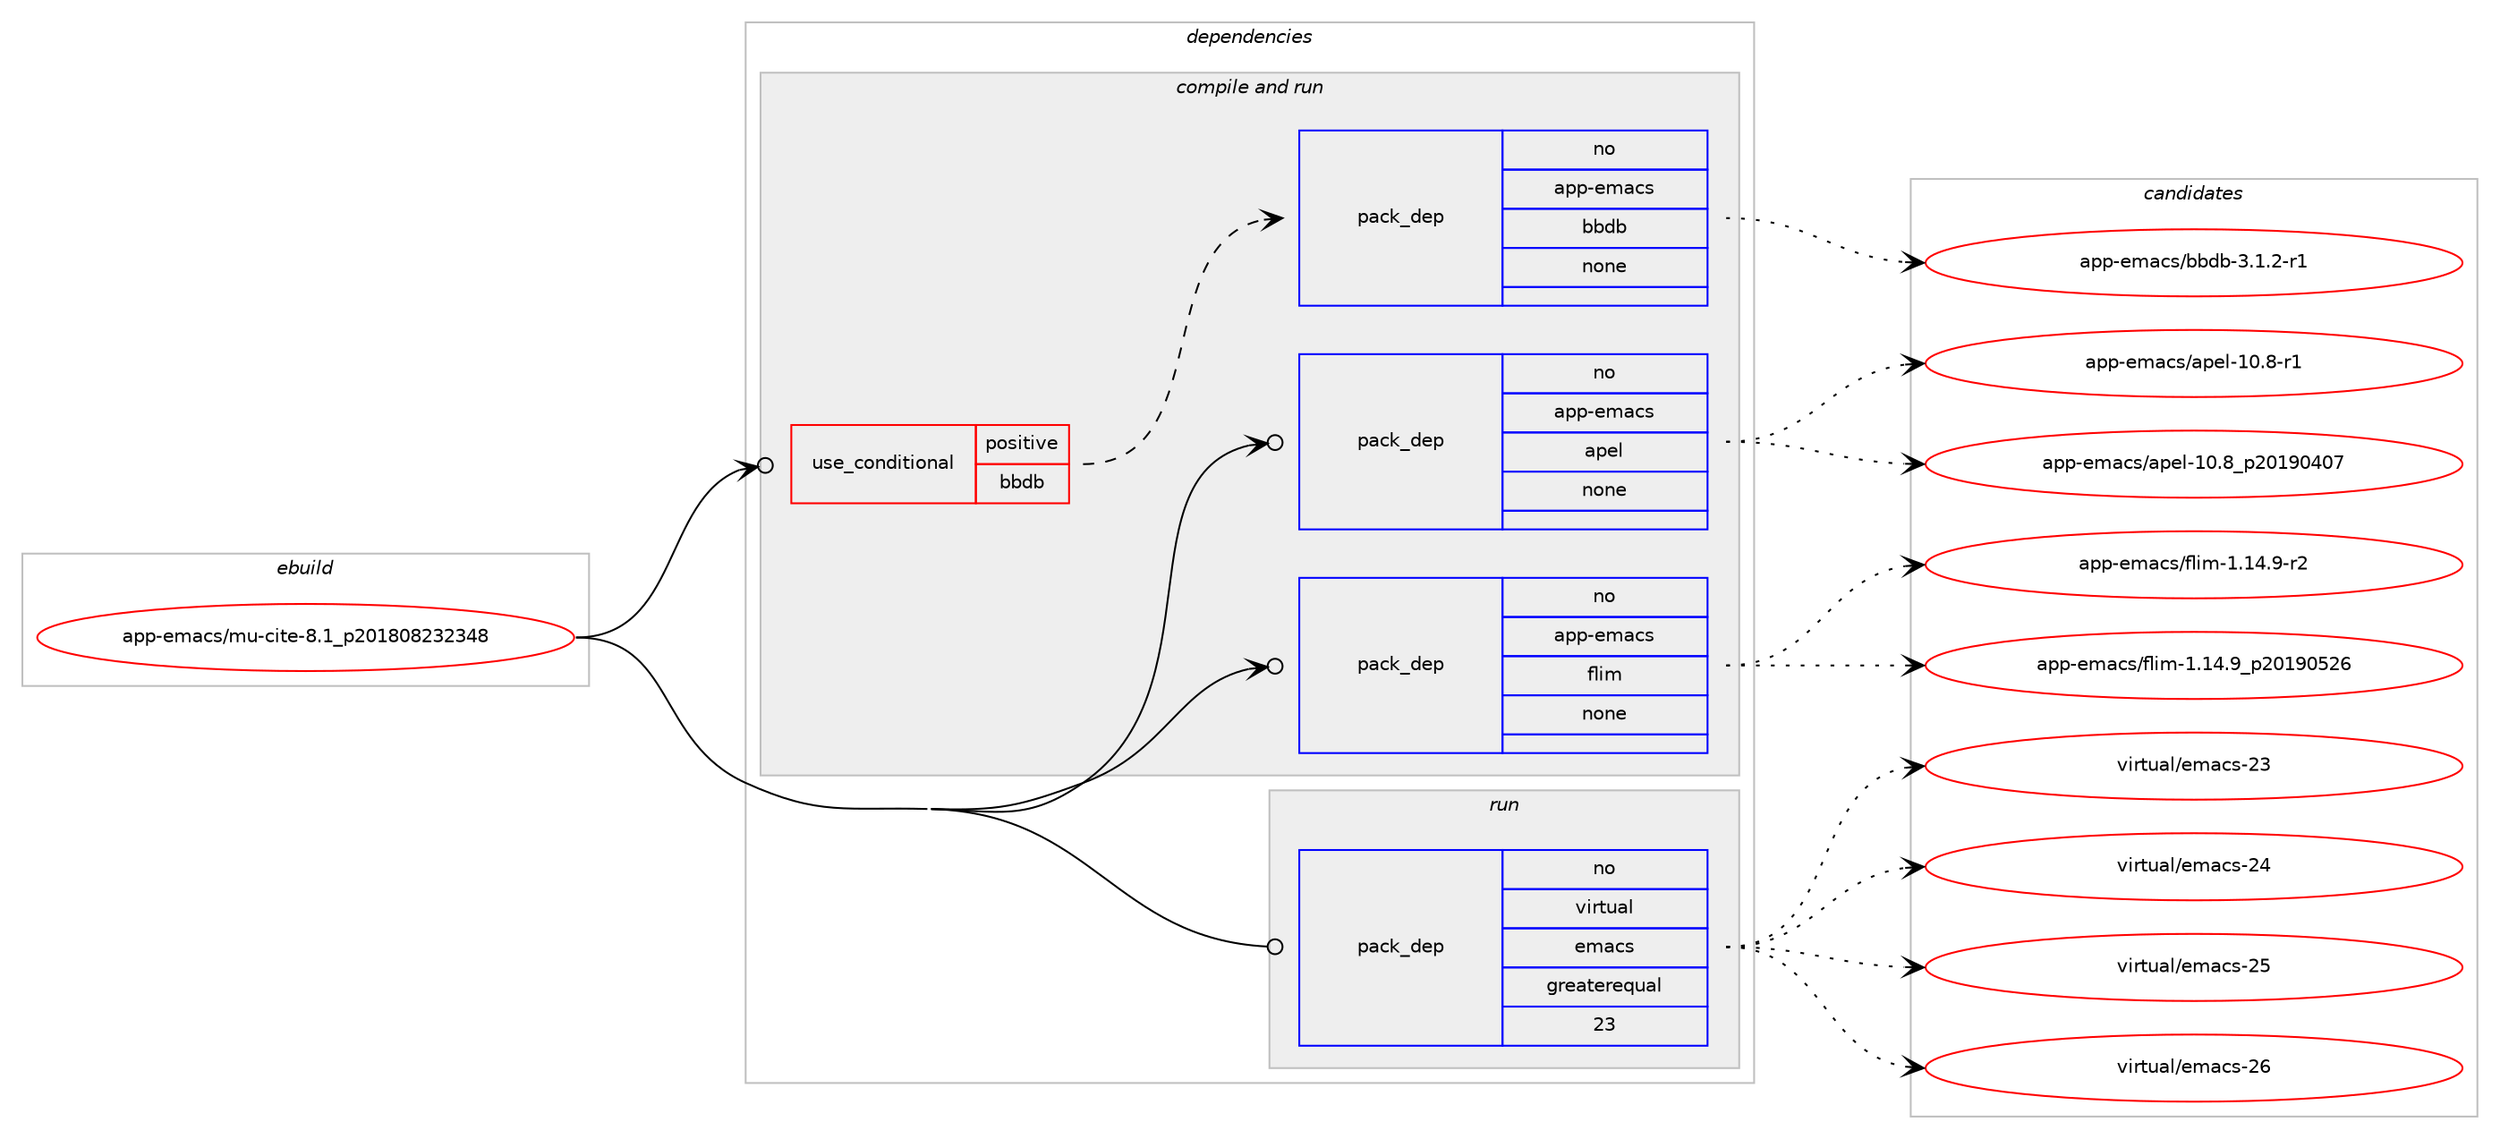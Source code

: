 digraph prolog {

# *************
# Graph options
# *************

newrank=true;
concentrate=true;
compound=true;
graph [rankdir=LR,fontname=Helvetica,fontsize=10,ranksep=1.5];#, ranksep=2.5, nodesep=0.2];
edge  [arrowhead=vee];
node  [fontname=Helvetica,fontsize=10];

# **********
# The ebuild
# **********

subgraph cluster_leftcol {
color=gray;
rank=same;
label=<<i>ebuild</i>>;
id [label="app-emacs/mu-cite-8.1_p201808232348", color=red, width=4, href="../app-emacs/mu-cite-8.1_p201808232348.svg"];
}

# ****************
# The dependencies
# ****************

subgraph cluster_midcol {
color=gray;
label=<<i>dependencies</i>>;
subgraph cluster_compile {
fillcolor="#eeeeee";
style=filled;
label=<<i>compile</i>>;
}
subgraph cluster_compileandrun {
fillcolor="#eeeeee";
style=filled;
label=<<i>compile and run</i>>;
subgraph cond115018 {
dependency482943 [label=<<TABLE BORDER="0" CELLBORDER="1" CELLSPACING="0" CELLPADDING="4"><TR><TD ROWSPAN="3" CELLPADDING="10">use_conditional</TD></TR><TR><TD>positive</TD></TR><TR><TD>bbdb</TD></TR></TABLE>>, shape=none, color=red];
subgraph pack359131 {
dependency482944 [label=<<TABLE BORDER="0" CELLBORDER="1" CELLSPACING="0" CELLPADDING="4" WIDTH="220"><TR><TD ROWSPAN="6" CELLPADDING="30">pack_dep</TD></TR><TR><TD WIDTH="110">no</TD></TR><TR><TD>app-emacs</TD></TR><TR><TD>bbdb</TD></TR><TR><TD>none</TD></TR><TR><TD></TD></TR></TABLE>>, shape=none, color=blue];
}
dependency482943:e -> dependency482944:w [weight=20,style="dashed",arrowhead="vee"];
}
id:e -> dependency482943:w [weight=20,style="solid",arrowhead="odotvee"];
subgraph pack359132 {
dependency482945 [label=<<TABLE BORDER="0" CELLBORDER="1" CELLSPACING="0" CELLPADDING="4" WIDTH="220"><TR><TD ROWSPAN="6" CELLPADDING="30">pack_dep</TD></TR><TR><TD WIDTH="110">no</TD></TR><TR><TD>app-emacs</TD></TR><TR><TD>apel</TD></TR><TR><TD>none</TD></TR><TR><TD></TD></TR></TABLE>>, shape=none, color=blue];
}
id:e -> dependency482945:w [weight=20,style="solid",arrowhead="odotvee"];
subgraph pack359133 {
dependency482946 [label=<<TABLE BORDER="0" CELLBORDER="1" CELLSPACING="0" CELLPADDING="4" WIDTH="220"><TR><TD ROWSPAN="6" CELLPADDING="30">pack_dep</TD></TR><TR><TD WIDTH="110">no</TD></TR><TR><TD>app-emacs</TD></TR><TR><TD>flim</TD></TR><TR><TD>none</TD></TR><TR><TD></TD></TR></TABLE>>, shape=none, color=blue];
}
id:e -> dependency482946:w [weight=20,style="solid",arrowhead="odotvee"];
}
subgraph cluster_run {
fillcolor="#eeeeee";
style=filled;
label=<<i>run</i>>;
subgraph pack359134 {
dependency482947 [label=<<TABLE BORDER="0" CELLBORDER="1" CELLSPACING="0" CELLPADDING="4" WIDTH="220"><TR><TD ROWSPAN="6" CELLPADDING="30">pack_dep</TD></TR><TR><TD WIDTH="110">no</TD></TR><TR><TD>virtual</TD></TR><TR><TD>emacs</TD></TR><TR><TD>greaterequal</TD></TR><TR><TD>23</TD></TR></TABLE>>, shape=none, color=blue];
}
id:e -> dependency482947:w [weight=20,style="solid",arrowhead="odot"];
}
}

# **************
# The candidates
# **************

subgraph cluster_choices {
rank=same;
color=gray;
label=<<i>candidates</i>>;

subgraph choice359131 {
color=black;
nodesep=1;
choice97112112451011099799115479898100984551464946504511449 [label="app-emacs/bbdb-3.1.2-r1", color=red, width=4,href="../app-emacs/bbdb-3.1.2-r1.svg"];
dependency482944:e -> choice97112112451011099799115479898100984551464946504511449:w [style=dotted,weight="100"];
}
subgraph choice359132 {
color=black;
nodesep=1;
choice97112112451011099799115479711210110845494846564511449 [label="app-emacs/apel-10.8-r1", color=red, width=4,href="../app-emacs/apel-10.8-r1.svg"];
choice9711211245101109979911547971121011084549484656951125048495748524855 [label="app-emacs/apel-10.8_p20190407", color=red, width=4,href="../app-emacs/apel-10.8_p20190407.svg"];
dependency482945:e -> choice97112112451011099799115479711210110845494846564511449:w [style=dotted,weight="100"];
dependency482945:e -> choice9711211245101109979911547971121011084549484656951125048495748524855:w [style=dotted,weight="100"];
}
subgraph choice359133 {
color=black;
nodesep=1;
choice9711211245101109979911547102108105109454946495246574511450 [label="app-emacs/flim-1.14.9-r2", color=red, width=4,href="../app-emacs/flim-1.14.9-r2.svg"];
choice971121124510110997991154710210810510945494649524657951125048495748535054 [label="app-emacs/flim-1.14.9_p20190526", color=red, width=4,href="../app-emacs/flim-1.14.9_p20190526.svg"];
dependency482946:e -> choice9711211245101109979911547102108105109454946495246574511450:w [style=dotted,weight="100"];
dependency482946:e -> choice971121124510110997991154710210810510945494649524657951125048495748535054:w [style=dotted,weight="100"];
}
subgraph choice359134 {
color=black;
nodesep=1;
choice11810511411611797108471011099799115455051 [label="virtual/emacs-23", color=red, width=4,href="../virtual/emacs-23.svg"];
choice11810511411611797108471011099799115455052 [label="virtual/emacs-24", color=red, width=4,href="../virtual/emacs-24.svg"];
choice11810511411611797108471011099799115455053 [label="virtual/emacs-25", color=red, width=4,href="../virtual/emacs-25.svg"];
choice11810511411611797108471011099799115455054 [label="virtual/emacs-26", color=red, width=4,href="../virtual/emacs-26.svg"];
dependency482947:e -> choice11810511411611797108471011099799115455051:w [style=dotted,weight="100"];
dependency482947:e -> choice11810511411611797108471011099799115455052:w [style=dotted,weight="100"];
dependency482947:e -> choice11810511411611797108471011099799115455053:w [style=dotted,weight="100"];
dependency482947:e -> choice11810511411611797108471011099799115455054:w [style=dotted,weight="100"];
}
}

}
